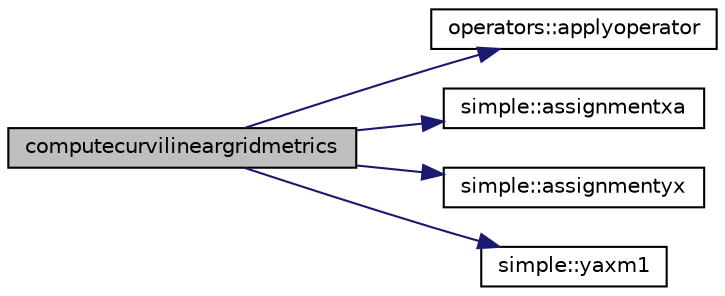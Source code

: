 digraph "computecurvilineargridmetrics"
{
 // INTERACTIVE_SVG=YES
  bgcolor="transparent";
  edge [fontname="Helvetica",fontsize="10",labelfontname="Helvetica",labelfontsize="10"];
  node [fontname="Helvetica",fontsize="10",shape=record];
  rankdir="LR";
  Node4 [label="computecurvilineargridmetrics",height=0.2,width=0.4,color="black", fillcolor="grey75", style="filled", fontcolor="black"];
  Node4 -> Node5 [color="midnightblue",fontsize="10",style="solid",fontname="Helvetica"];
  Node5 [label="operators::applyoperator",height=0.2,width=0.4,color="black",URL="$namespaceoperators.html#aee961d7de8b2c319cd0270f5ae735de7",tooltip="applyoperator applies an operator specified as a stencil set to the provided state data ..."];
  Node4 -> Node6 [color="midnightblue",fontsize="10",style="solid",fontname="Helvetica"];
  Node6 [label="simple::assignmentxa",height=0.2,width=0.4,color="black",URL="$namespacesimple.html#a82c25cd0c1d999c2c6028a3bdce656a0",tooltip="ASSIGNMENTXA point-wise operator performing X = scalar a. "];
  Node4 -> Node7 [color="midnightblue",fontsize="10",style="solid",fontname="Helvetica"];
  Node7 [label="simple::assignmentyx",height=0.2,width=0.4,color="black",URL="$namespacesimple.html#add60911ad92b480355ff35648750c006",tooltip="ASSIGNMENTYX point-wise operator performing Y = X. "];
  Node4 -> Node8 [color="midnightblue",fontsize="10",style="solid",fontname="Helvetica"];
  Node8 [label="simple::yaxm1",height=0.2,width=0.4,color="black",URL="$namespacesimple.html#a11e2072409fc7bf72ea7abf6b32a6859",tooltip="YAXM1 point-wise operator performing Y = a/X (scalar a) "];
}
